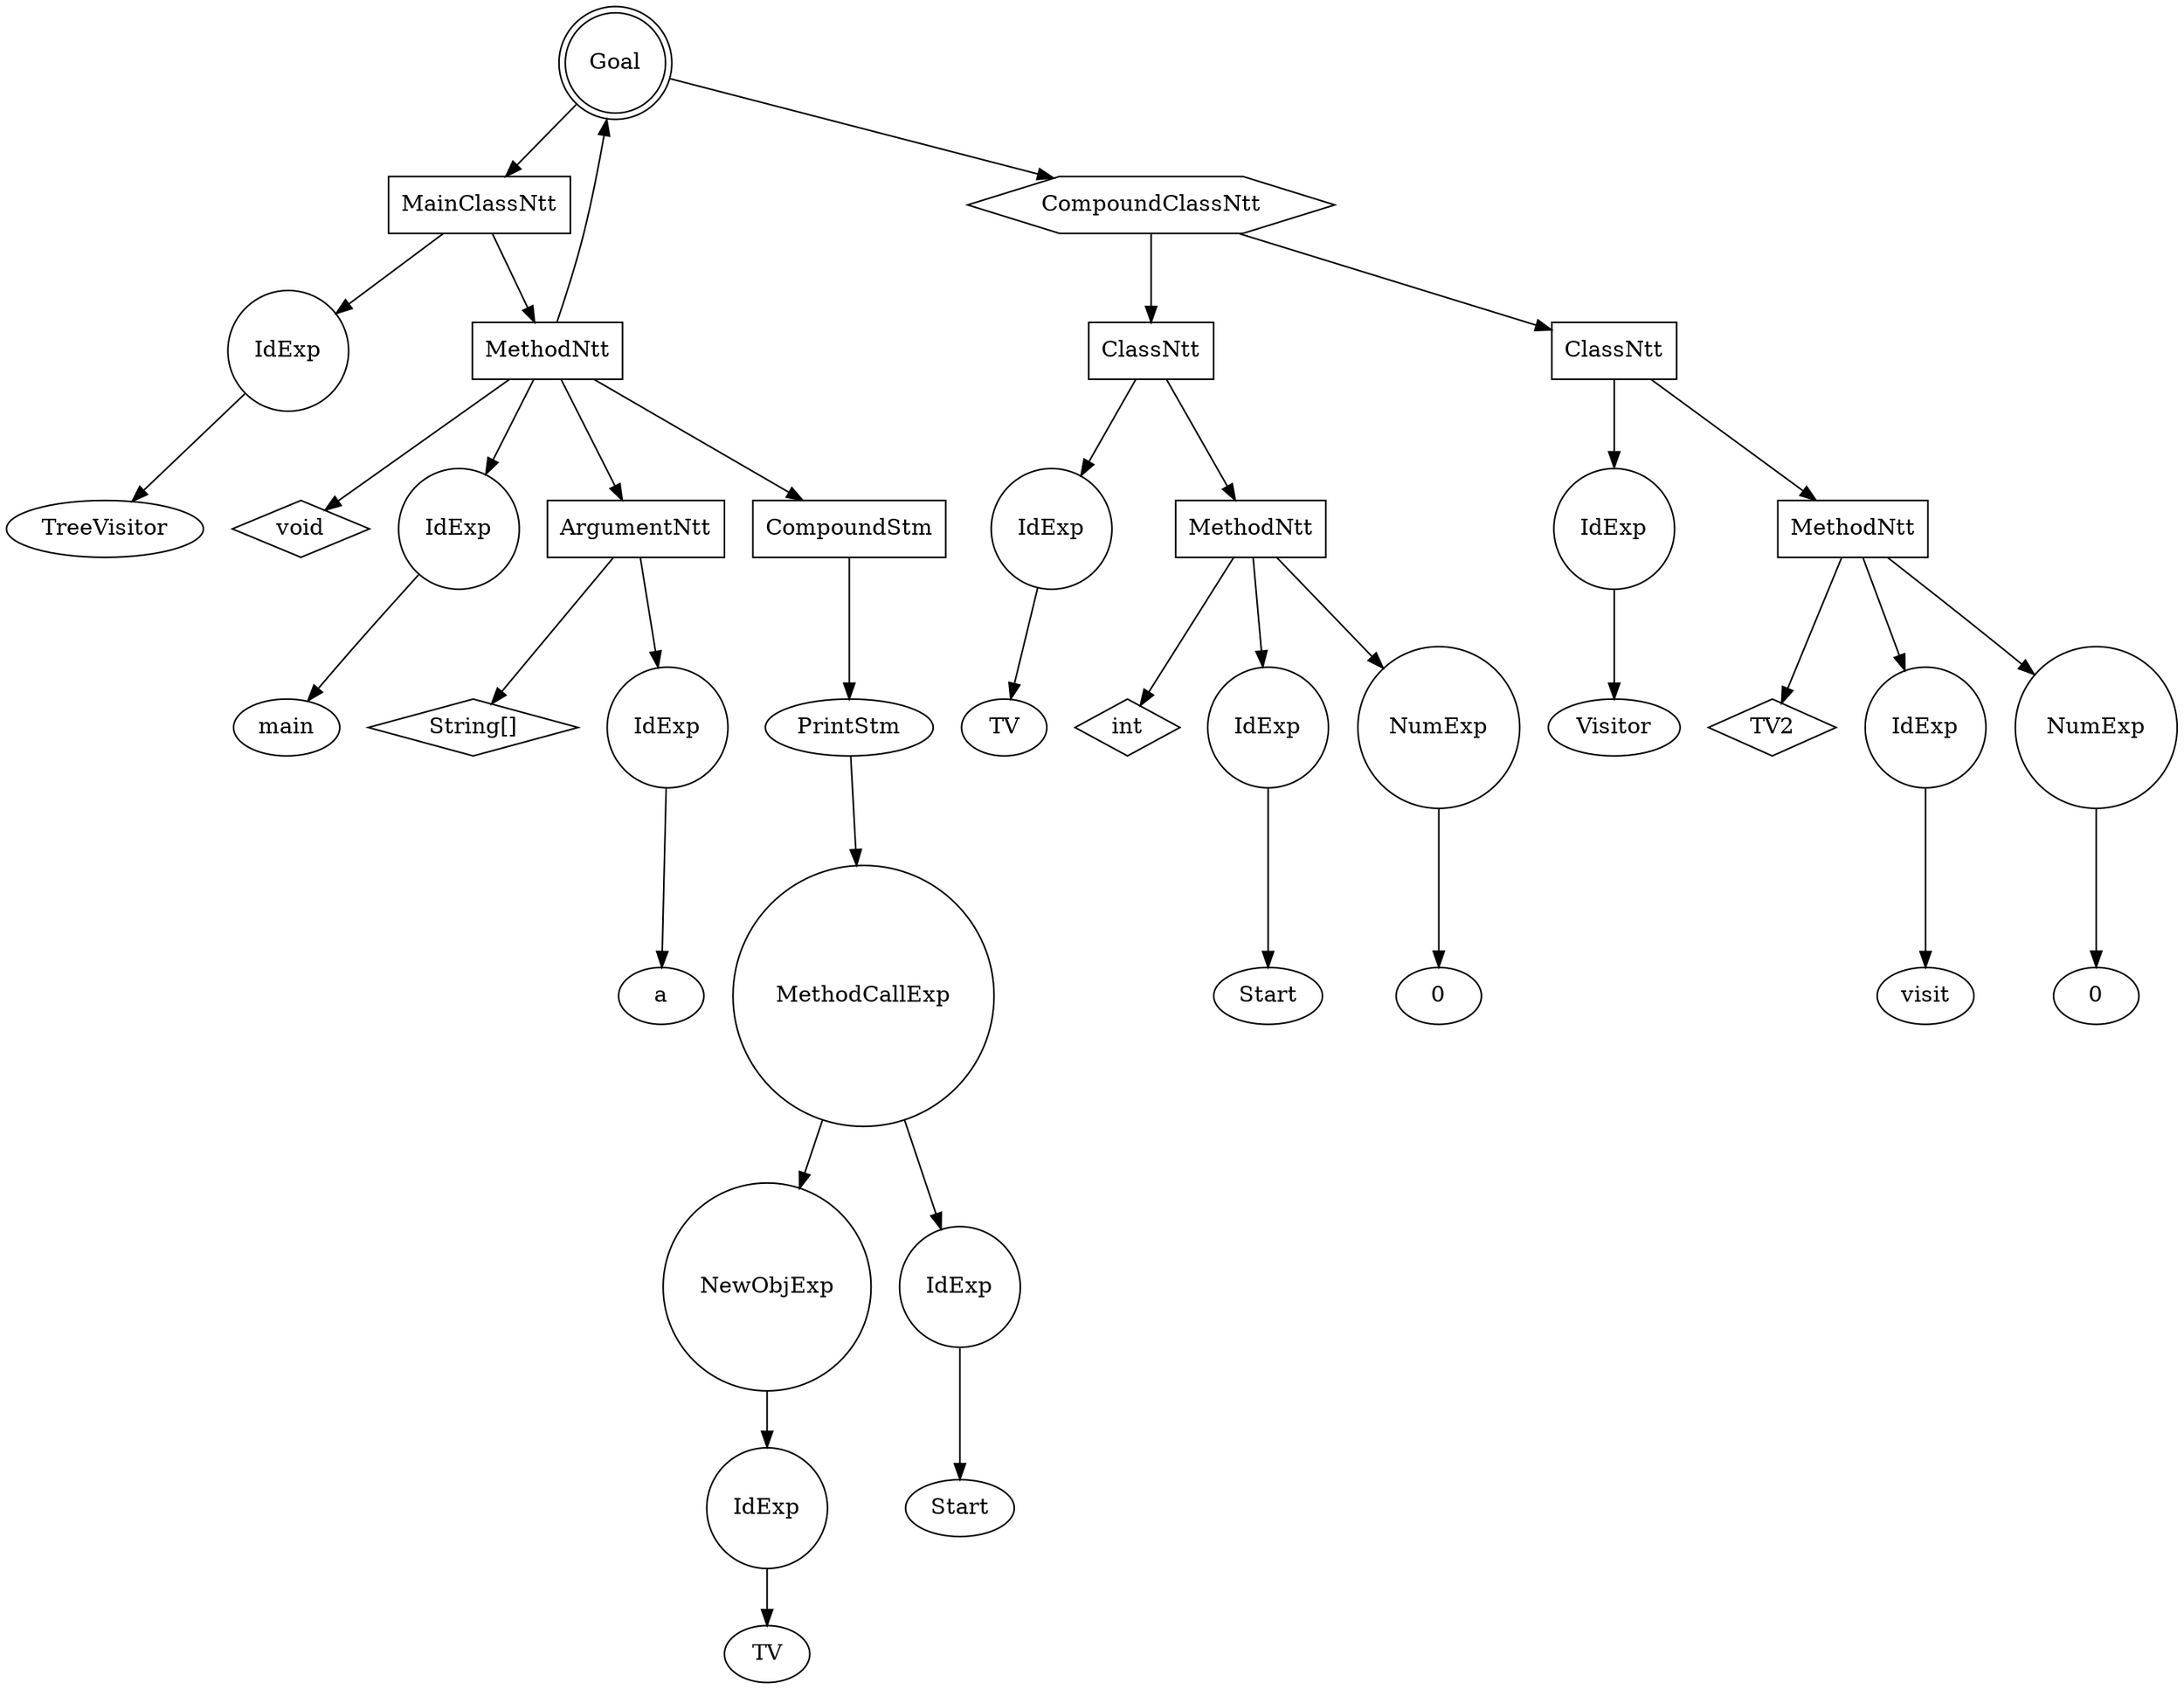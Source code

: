 digraph my_graph {
-1261435520;
-1261435520[label = "Goal", shape = "doublecircle"];
-1261435520->-1261434416;
-1261434416[label = "MainClassNtt", shape = "box"];
-1261434416->-1261434080
-1261434080[label = "IdExp", shape = "circle"];
-1261434080->-1261434064;
-1261434064[label = "TreeVisitor"];
-1261434416->-1250949296;
-1250949296[label = "MethodNtt", shape = "box"];
-1250949296->-1261434464;
-1261434464[label = "void", shape = "diamond" ];
-1250949296->-1261434512
-1261434512[label = "IdExp", shape = "circle"];
-1261434512->-1261434496;
-1261434496[label = "main"];
-1250949296->-1261434608;
-1261434608[label = "ArgumentNtt", shape = "box"];
-1261434608->-1261434560;
-1261434560[label = "String[]", shape = "diamond" ];
-1261434608->-1261434128
-1261434128[label = "IdExp", shape = "circle"];
-1261434128->-1261434112;
-1261434112[label = "a"];
-1250949296->-1261434368;
-1261434368[label = "CompoundStm", shape = "polygon"];
-1261434368->-1259338736;
-1259338736[label = "PrintStm", shape = "ellipse"];
-1259338736->-1261434320
-1261434320[label = "MethodCallExp", shape = "circle"];
-1261434320->-1261434224
-1261434224[label = "NewObjExp", shape = "circle"];
-1261434224->-1261434176
-1261434176[label = "IdExp", shape = "circle"];
-1261434176->-1261434160;
-1261434160[label = "TV"];
-1261434320->-1261434272
-1261434272[label = "IdExp", shape = "circle"];
-1261434272->-1261434256;
-1261434256[label = "Start"];
-1250949296->-1261435520->-1261435472;
-1261435472[label = "CompoundClassNtt", shape = "hexagon"];
-1261435472->-1261435040;
-1261435040[label = "ClassNtt", shape = "box"];
-1261435040->-1261434800
-1261434800[label = "IdExp", shape = "circle"];
-1261434800->-1261434784;
-1261434784[label = "TV"];
-1261435040->-1250949360;
-1250949360[label = "MethodNtt", shape = "box"];
-1250949360->-1261434848;
-1261434848[label = "int", shape = "diamond" ];
-1250949360->-1261434896
-1261434896[label = "IdExp", shape = "circle"];
-1261434896->-1261434880;
-1261434880[label = "Start"];
-1250949360->-1261434944
-1261434944[label = "NumExp", shape = "circle"];
-1261434944->-1261434928;
-1261434928[label = "0"];
-1261435472->-1261435424;
-1261435424[label = "ClassNtt", shape = "box"];
-1261435424->-1261435136
-1261435136[label = "IdExp", shape = "circle"];
-1261435136->-1261435120;
-1261435120[label = "Visitor"];
-1261435424->-1250949616;
-1250949616[label = "MethodNtt", shape = "box"];
-1250949616->-1261435232;
-1261435232[label = "TV2", shape = "diamond" ];
-1250949616->-1261435280
-1261435280[label = "IdExp", shape = "circle"];
-1261435280->-1261435264;
-1261435264[label = "visit"];
-1250949616->-1261435328
-1261435328[label = "NumExp", shape = "circle"];
-1261435328->-1261435312;
-1261435312[label = "0"];

}